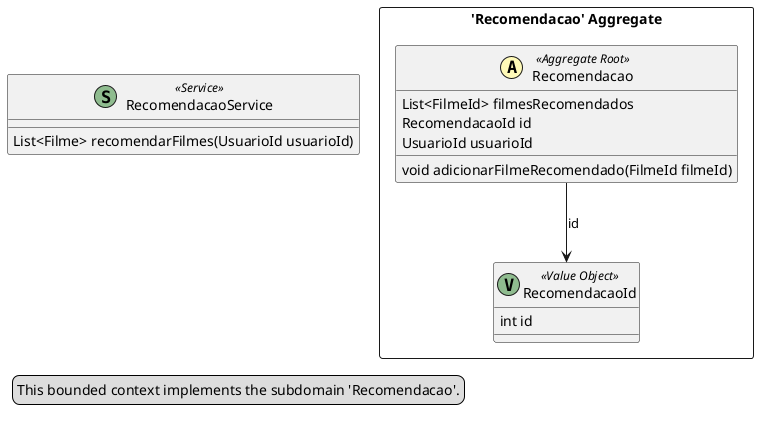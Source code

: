 @startuml

skinparam componentStyle uml2

package "'Recomendacao' Aggregate" <<Rectangle>> {
	class Recomendacao <<(A,#fffab8) Aggregate Root>> {
		List<FilmeId> filmesRecomendados
		RecomendacaoId id
		UsuarioId usuarioId
		void adicionarFilmeRecomendado(FilmeId filmeId)
	}
	class RecomendacaoId <<(V,DarkSeaGreen) Value Object>> {
		int id
	}
}
class RecomendacaoService <<(S,DarkSeaGreen) Service>> {
	List<Filme> recomendarFilmes(UsuarioId usuarioId)
}
Recomendacao --> RecomendacaoId : id
legend left
  This bounded context implements the subdomain 'Recomendacao'.
end legend


@enduml
